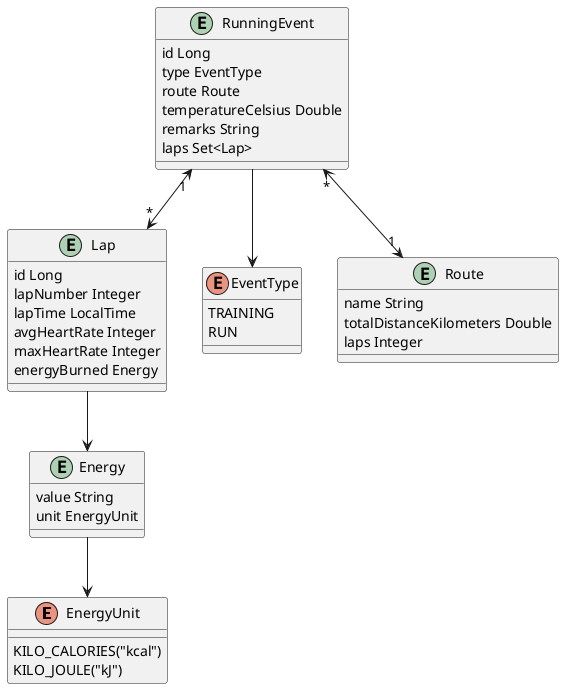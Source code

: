@startuml
enum EnergyUnit {
    KILO_CALORIES("kcal")
    KILO_JOULE("kJ")
}

entity Energy {
    value String
    unit EnergyUnit
}

entity Lap {
    id Long
    lapNumber Integer
    lapTime LocalTime
    avgHeartRate Integer
    maxHeartRate Integer
    energyBurned Energy
}

enum EventType {
    TRAINING
    RUN
}

entity Route {
    name String
    totalDistanceKilometers Double
    laps Integer
}

entity RunningEvent {
    id Long
    type EventType
    route Route
    temperatureCelsius Double
    remarks String
    laps Set<Lap>
}

Energy --> EnergyUnit
Lap --> Energy
RunningEvent --> EventType
RunningEvent "*" <--> "1" Route
RunningEvent "1" <--> "*" Lap


@enduml
